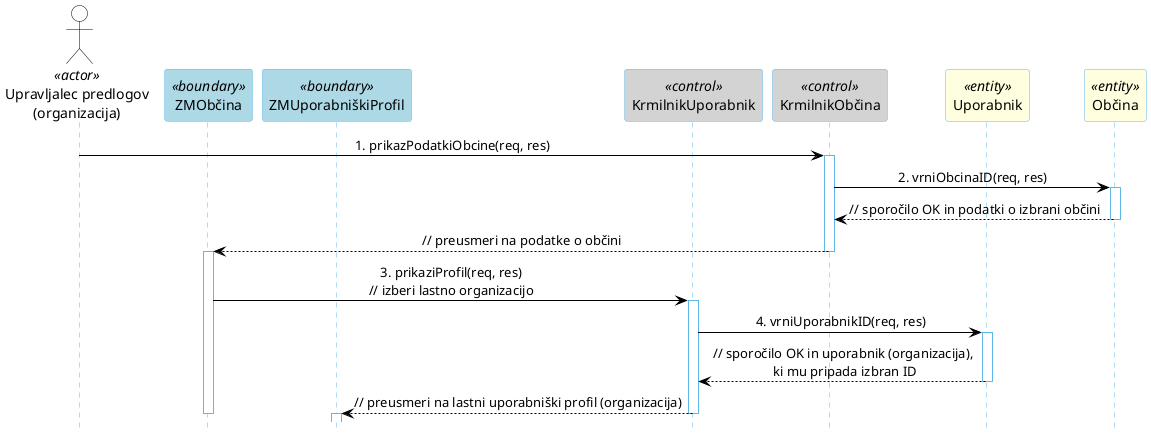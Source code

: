 @startuml
hide footbox

skinparam backgroundcolor transparent
skinparam defaultTextAlignment center
skinparam actorBorderColor black
skinparam actorBackgroundColor white
skinparam arrowColor black  
skinparam sequenceLifeLineBorderColor #5FB8EC
skinparam sequenceParticipantBorderColor #5FB8EC
skinparam sequenceParticipantBackgroundColor white


actor "Upravljalec predlogov\n(organizacija)" as Prijavljen <<actor>>
participant "ZMObčina" as PodatkiObcine <<boundary>> #lightBlue
participant "ZMUporabniškiProfil" as MojProfil <<boundary>> #lightBlue
participant "KrmilnikUporabnik" as Krmilnik <<control>> #lightGray
participant "KrmilnikObčina" as OKrmilnik <<control>> #lightGray
participant Uporabnik <<entity>> #lightYellow
participant "Občina" as Obcina <<entity>> #lightYellow

Prijavljen -> OKrmilnik: 1. prikazPodatkiObcine(req, res)
activate OKrmilnik
OKrmilnik -> Obcina: 2. vrniObcinaID(req, res)
activate Obcina
OKrmilnik <-- Obcina: // sporočilo OK in podatki o izbrani občini
deactivate Obcina
PodatkiObcine <-- OKrmilnik: // preusmeri na podatke o občini
deactivate OKrmilnik
activate PodatkiObcine
PodatkiObcine -> Krmilnik: 3. prikaziProfil(req, res)\n// izberi lastno organizacijo
activate Krmilnik
Krmilnik -> Uporabnik: 4. vrniUporabnikID(req, res)
activate Uporabnik
Krmilnik <-- Uporabnik: // sporočilo OK in uporabnik (organizacija),\n ki mu pripada izbran ID
deactivate Uporabnik
MojProfil <-- Krmilnik: // preusmeri na lastni uporabniški profil (organizacija)
deactivate Krmilnik
deactivate PodatkiObcine
activate MojProfil
@enduml